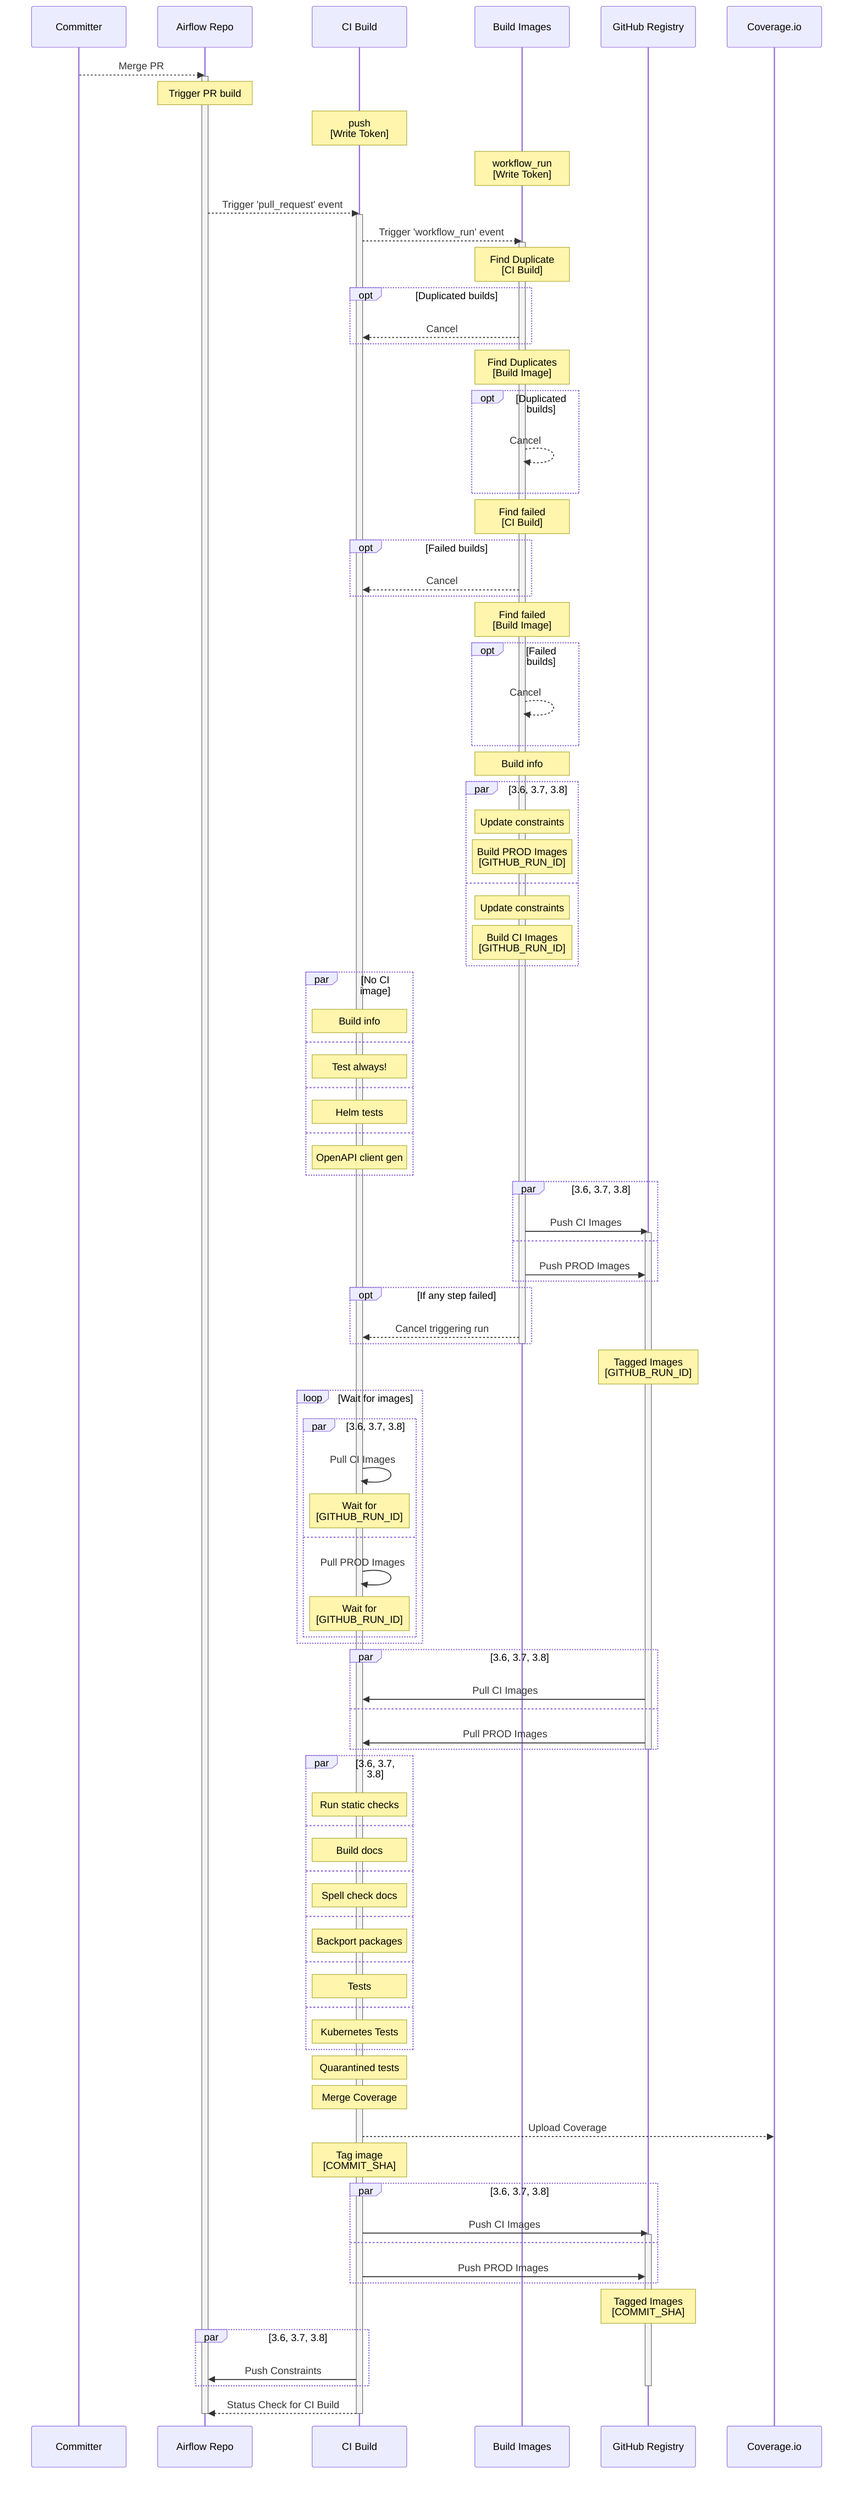 %% Licensed to the Apache Software Foundation (ASF) under one
%% or more contributor license agreements.  See the NOTICE file
%% distributed with this work for additional information
%% regarding copyright ownership.  The ASF licenses this file
%% to you under the Apache License, Version 2.0 (the
%% "License"); you may not use this file except in compliance
%% with the License.  You may obtain a copy of the License at
%%
%%   http://www.apache.org/licenses/LICENSE-2.0
%%
%% Unless required by applicable law or agreed to in writing,
%% software distributed under the License is distributed on an
%% "AS IS" BASIS, WITHOUT WARRANTIES OR CONDITIONS OF ANY
%% KIND, either express or implied.  See the License for the
%% specific language governing permissions and limitations
%% under the License.

sequenceDiagram
    Committer -->> Airflow Repo: Merge PR
    activate Airflow Repo
    Note over Airflow Repo: Trigger PR build
    Note over CI Build: push<br>[Write Token]
    Note over Build Images: workflow_run<br>[Write Token]
    Airflow Repo -->> CI Build: Trigger 'pull_request' event
    activate CI Build
    CI Build -->> Build Images: Trigger 'workflow_run' event
    activate Build Images
    Note over Build Images: Find Duplicate<br>[CI Build]
    opt Duplicated builds
        Build Images -->> CI Build: Cancel
    end
    Note over Build Images: Find Duplicates<br>[Build Image]
    opt Duplicated builds
        Build Images -->> Build Images: Cancel
    end
    Note over Build Images: Find failed<br>[CI Build]
    opt Failed builds
        Build Images -->> CI Build: Cancel
    end
    Note over Build Images: Find failed<br>[Build Image]
    opt Failed builds
        Build Images -->> Build Images: Cancel
    end
    Note over Build Images: Build info
    par 3.6, 3.7, 3.8
        Note over Build Images: Update constraints
        Note over Build Images: Build PROD Images<br>[GITHUB_RUN_ID]
    and
        Note over Build Images: Update constraints
        Note over Build Images: Build CI Images<br>[GITHUB_RUN_ID]
    end
    par No CI image
        Note over CI Build: Build info
    and
        Note over CI Build: Test always!
    and
        Note over CI Build: Helm tests
    and
        Note over CI Build: OpenAPI client gen
    end
    par 3.6, 3.7, 3.8
        Build Images ->> GitHub Registry: Push CI Images
        activate GitHub Registry
    and
        Build Images ->> GitHub Registry: Push PROD Images
    end
    opt If any step failed
        Build Images -->> CI Build: Cancel triggering run
    end
    deactivate Build Images
    Note over GitHub Registry: Tagged Images<br>[GITHUB_RUN_ID]
    loop Wait for images
        par 3.6, 3.7, 3.8
            CI Build ->> CI Build: Pull CI Images
            Note over CI Build: Wait for<br>[GITHUB_RUN_ID]
        and
            CI Build ->> CI Build: Pull PROD Images
            Note over CI Build: Wait for<br>[GITHUB_RUN_ID]
        end
    end
    par 3.6, 3.7, 3.8
        GitHub Registry ->> CI Build: Pull CI Images
    and
        GitHub Registry ->> CI Build: Pull PROD Images
    end
    deactivate GitHub Registry
    par 3.6, 3.7, 3.8
        Note over CI Build: Run static checks
    and
        Note over CI Build: Build docs
    and
        Note over CI Build: Spell check docs
    and
        Note over CI Build: Backport packages
    and
        Note over CI Build: Tests
    and
        Note over CI Build: Kubernetes  Tests
    end
    Note over CI Build: Quarantined tests
    Note over CI Build: Merge Coverage
    CI Build -->> Coverage.io: Upload Coverage
    Note over CI Build: Tag image<br>[COMMIT_SHA]
    par 3.6, 3.7, 3.8
        CI Build ->> GitHub Registry: Push CI Images
        activate GitHub Registry
    and
        CI Build ->> GitHub Registry: Push PROD Images
    end
    Note over GitHub Registry: Tagged Images<br>[COMMIT_SHA]
    par 3.6, 3.7, 3.8
        CI Build ->> Airflow Repo: Push Constraints
    end
    deactivate GitHub Registry
    CI Build -->> Airflow Repo: Status Check for CI Build
    deactivate Airflow Repo
    deactivate CI Build